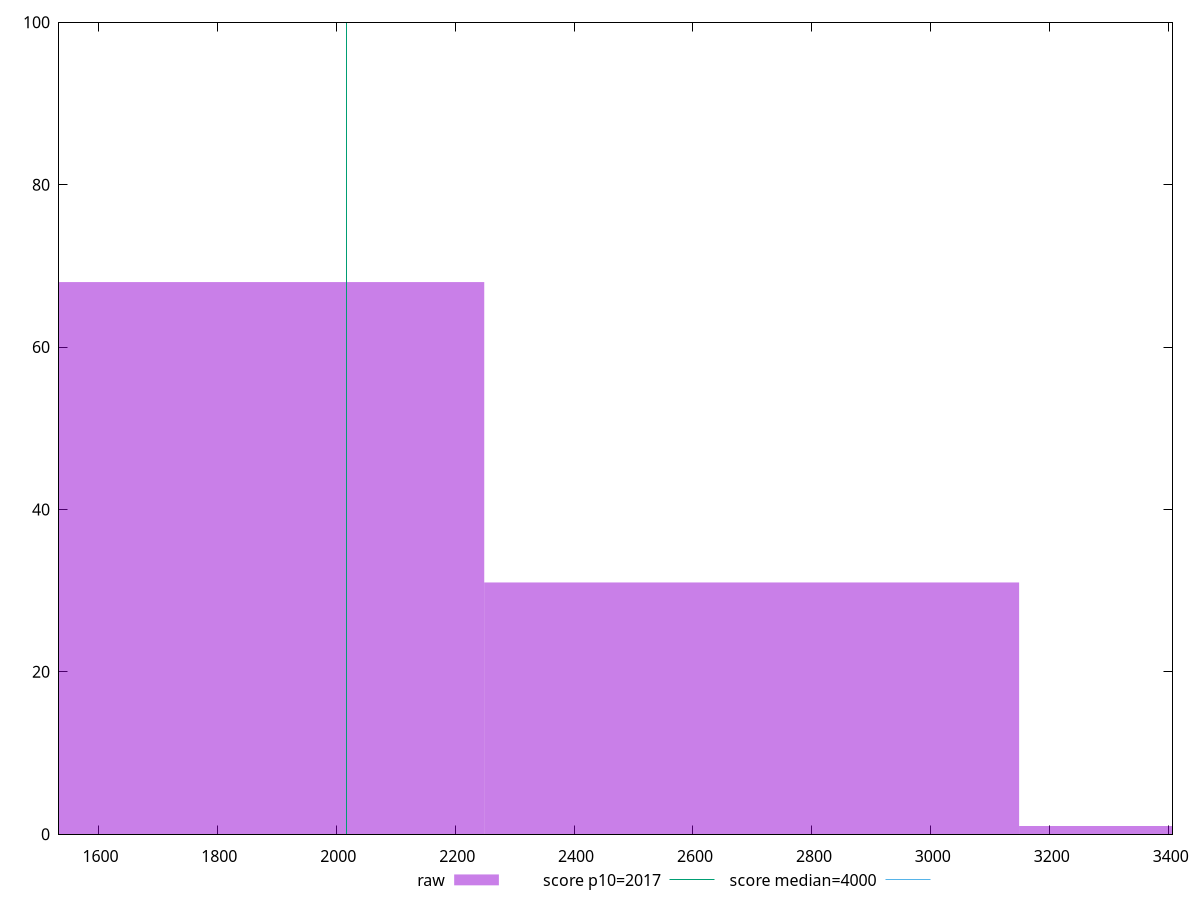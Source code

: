 reset

$raw <<EOF
2698.7344734272747 31
3598.312631236366 1
1799.156315618183 68
EOF

set key outside below
set boxwidth 899.5781578090915
set xrange [1533.7440000000004:3406.475999999986]
set yrange [0:100]
set trange [0:100]
set style fill transparent solid 0.5 noborder

set parametric
set terminal svg size 640, 490 enhanced background rgb 'white'
set output "report_00017_2021-02-10T15-08-03.406Z/mainthread-work-breakdown/samples/pages+cached/raw/histogram.svg"

plot $raw title "raw" with boxes, \
     2017,t title "score p10=2017", \
     4000,t title "score median=4000"

reset
